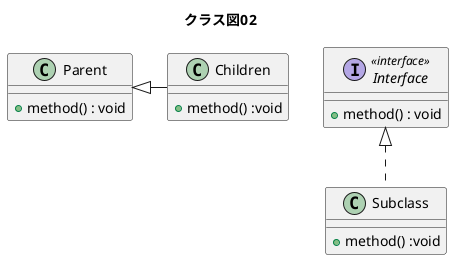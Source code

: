 @startuml
title クラス図02

Parent <|- Children

class Parent {
  + method() : void
}

class Children {
  + method() :void
}

Interface <|.. Subclass

Interface Interface <<interface>> {
  + method() : void
}

Class Subclass {
  + method() :void
}

@enduml